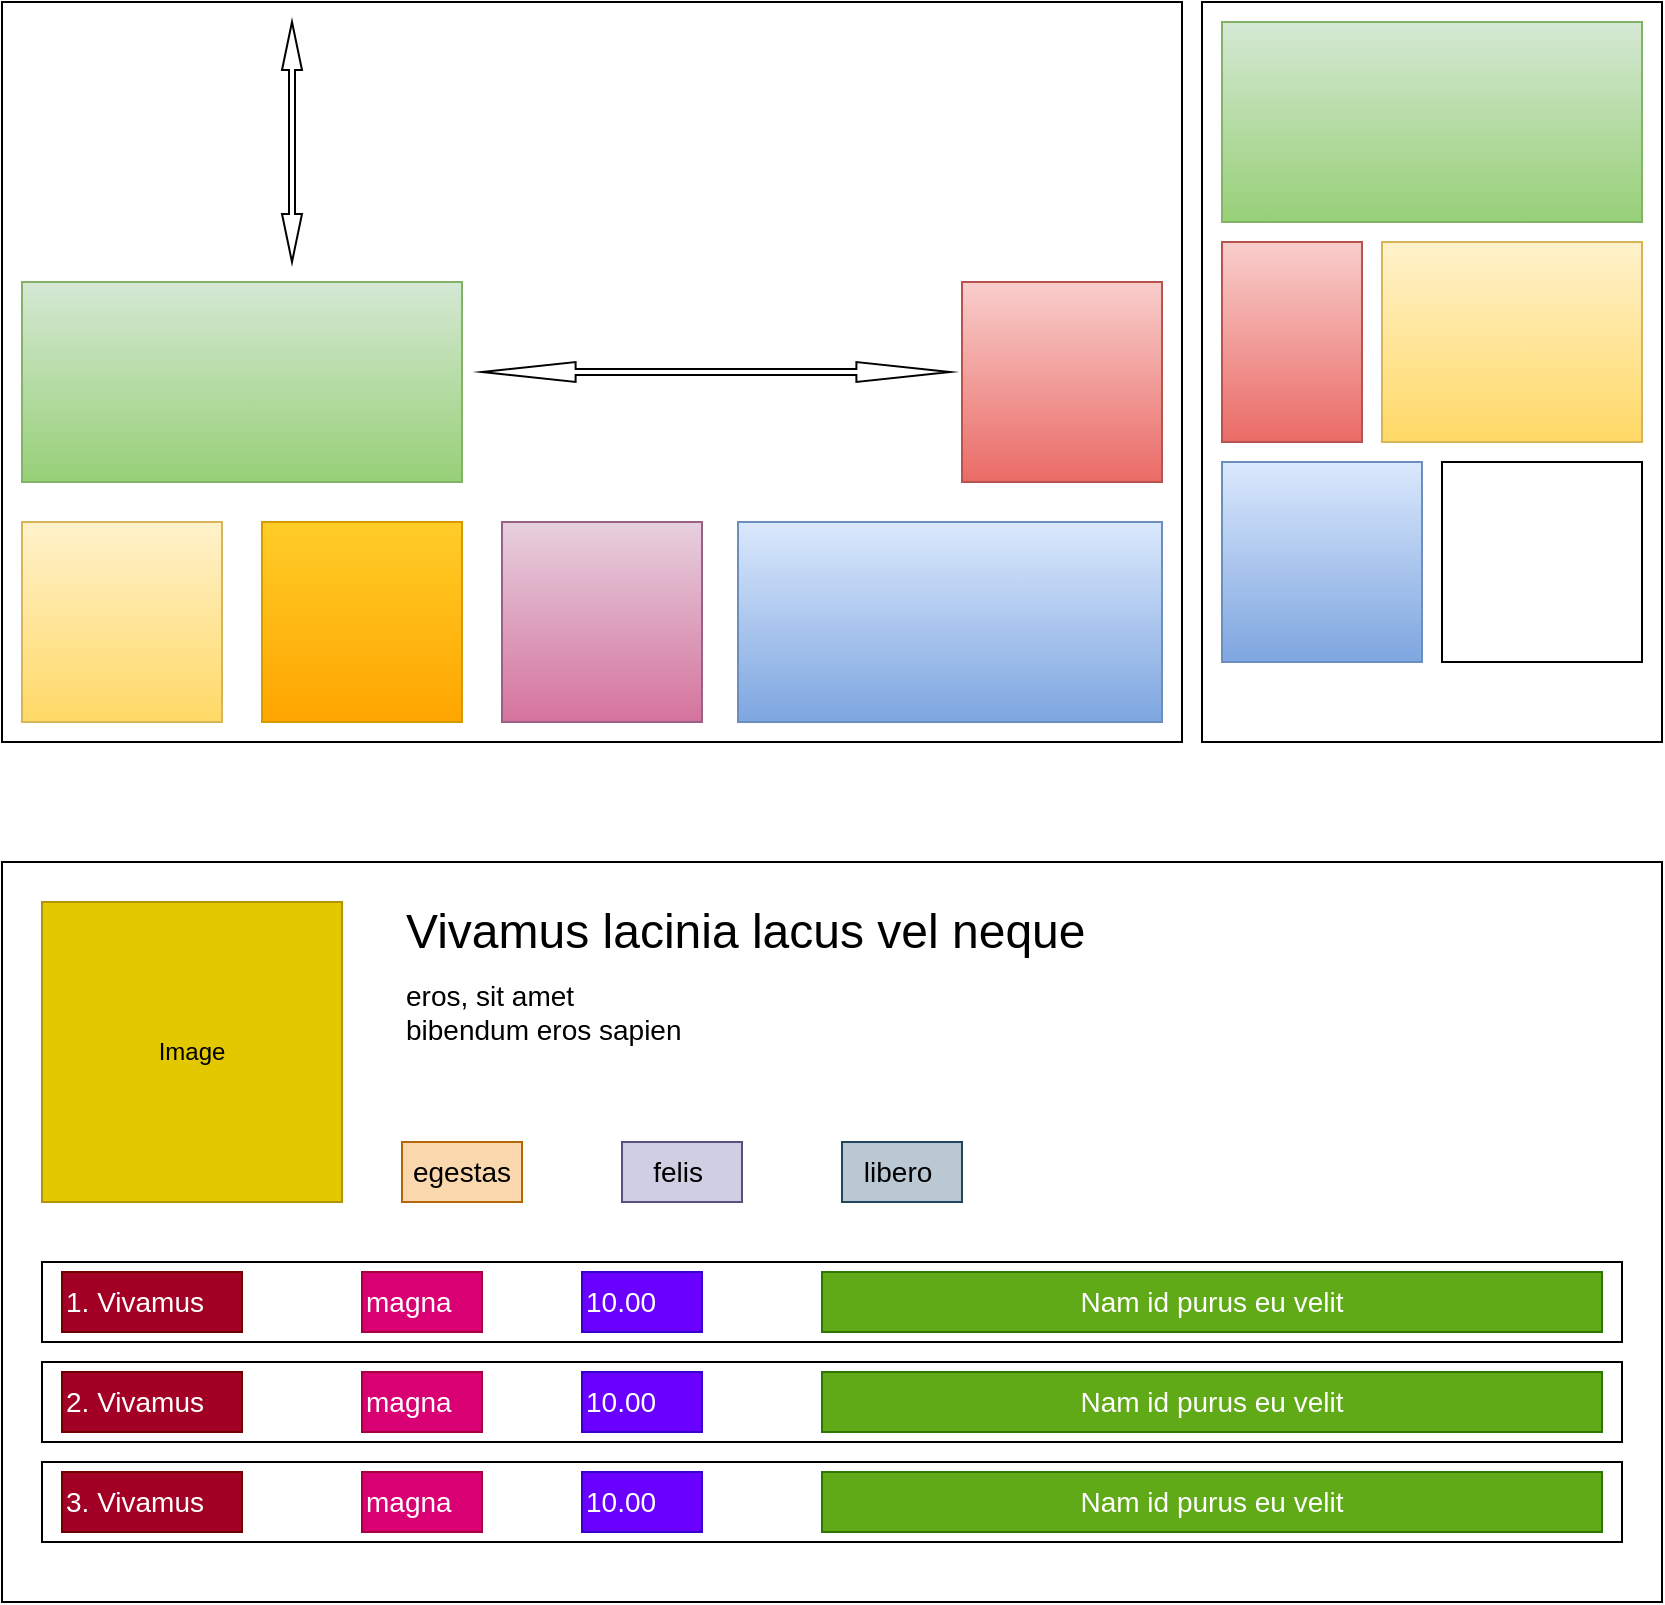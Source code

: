 <mxfile version="28.0.6">
  <diagram name="Page-1" id="c2UcXPdemlEGByKx_kIg">
    <mxGraphModel dx="1188" dy="648" grid="1" gridSize="10" guides="1" tooltips="1" connect="1" arrows="1" fold="1" page="1" pageScale="1" pageWidth="850" pageHeight="1100" math="0" shadow="0">
      <root>
        <mxCell id="0" />
        <mxCell id="1" parent="0" />
        <mxCell id="wLzTb94whO2mur_tc8er-10" value="" style="group;fillColor=#dae8fc;gradientColor=#7ea6e0;strokeColor=#6c8ebf;" parent="1" vertex="1" connectable="0">
          <mxGeometry width="590" height="370" as="geometry" />
        </mxCell>
        <mxCell id="wLzTb94whO2mur_tc8er-1" value="" style="rounded=0;whiteSpace=wrap;html=1;" parent="wLzTb94whO2mur_tc8er-10" vertex="1">
          <mxGeometry width="590" height="370" as="geometry" />
        </mxCell>
        <mxCell id="wLzTb94whO2mur_tc8er-2" value="" style="rounded=0;whiteSpace=wrap;html=1;fillColor=#fff2cc;gradientColor=#ffd966;strokeColor=#d6b656;" parent="wLzTb94whO2mur_tc8er-10" vertex="1">
          <mxGeometry x="10" y="260" width="100" height="100" as="geometry" />
        </mxCell>
        <mxCell id="wLzTb94whO2mur_tc8er-3" value="" style="rounded=0;whiteSpace=wrap;html=1;fillColor=#ffcd28;gradientColor=#ffa500;strokeColor=#d79b00;" parent="wLzTb94whO2mur_tc8er-10" vertex="1">
          <mxGeometry x="130" y="260" width="100" height="100" as="geometry" />
        </mxCell>
        <mxCell id="wLzTb94whO2mur_tc8er-4" value="" style="rounded=0;whiteSpace=wrap;html=1;fillColor=#e6d0de;gradientColor=#d5739d;strokeColor=#996185;" parent="wLzTb94whO2mur_tc8er-10" vertex="1">
          <mxGeometry x="250" y="260" width="100" height="100" as="geometry" />
        </mxCell>
        <mxCell id="wLzTb94whO2mur_tc8er-5" value="" style="rounded=0;whiteSpace=wrap;html=1;fillColor=#dae8fc;gradientColor=#7ea6e0;strokeColor=#6c8ebf;" parent="wLzTb94whO2mur_tc8er-10" vertex="1">
          <mxGeometry x="368" y="260" width="212" height="100" as="geometry" />
        </mxCell>
        <mxCell id="wLzTb94whO2mur_tc8er-6" value="" style="rounded=0;whiteSpace=wrap;html=1;fillColor=#d5e8d4;gradientColor=#97d077;strokeColor=#82b366;" parent="wLzTb94whO2mur_tc8er-10" vertex="1">
          <mxGeometry x="10" y="140" width="220" height="100" as="geometry" />
        </mxCell>
        <mxCell id="wLzTb94whO2mur_tc8er-7" value="" style="rounded=0;whiteSpace=wrap;html=1;fillColor=#f8cecc;gradientColor=#ea6b66;strokeColor=#b85450;" parent="wLzTb94whO2mur_tc8er-10" vertex="1">
          <mxGeometry x="480" y="140" width="100" height="100" as="geometry" />
        </mxCell>
        <mxCell id="wLzTb94whO2mur_tc8er-8" value="" style="shape=doubleArrow;direction=south;whiteSpace=wrap;html=1;" parent="wLzTb94whO2mur_tc8er-10" vertex="1">
          <mxGeometry x="140" y="10" width="10" height="120" as="geometry" />
        </mxCell>
        <mxCell id="wLzTb94whO2mur_tc8er-9" value="" style="shape=doubleArrow;direction=west;whiteSpace=wrap;html=1;" parent="wLzTb94whO2mur_tc8er-10" vertex="1">
          <mxGeometry x="240" y="180" width="234" height="10" as="geometry" />
        </mxCell>
        <mxCell id="wLzTb94whO2mur_tc8er-13" value="" style="rounded=0;whiteSpace=wrap;html=1;" parent="1" vertex="1">
          <mxGeometry x="600" width="230" height="370" as="geometry" />
        </mxCell>
        <mxCell id="wLzTb94whO2mur_tc8er-14" value="" style="rounded=0;whiteSpace=wrap;html=1;fillColor=#d5e8d4;gradientColor=#97d077;strokeColor=#82b366;" parent="1" vertex="1">
          <mxGeometry x="610" y="10" width="210" height="100" as="geometry" />
        </mxCell>
        <mxCell id="wLzTb94whO2mur_tc8er-15" value="" style="rounded=0;whiteSpace=wrap;html=1;fillColor=#f8cecc;gradientColor=#ea6b66;strokeColor=#b85450;" parent="1" vertex="1">
          <mxGeometry x="610" y="120" width="70" height="100" as="geometry" />
        </mxCell>
        <mxCell id="wLzTb94whO2mur_tc8er-16" value="" style="rounded=0;whiteSpace=wrap;html=1;fillColor=#fff2cc;gradientColor=#ffd966;strokeColor=#d6b656;" parent="1" vertex="1">
          <mxGeometry x="690" y="120" width="130" height="100" as="geometry" />
        </mxCell>
        <mxCell id="wLzTb94whO2mur_tc8er-17" value="" style="rounded=0;whiteSpace=wrap;html=1;fillColor=#dae8fc;gradientColor=#7ea6e0;strokeColor=#6c8ebf;" parent="1" vertex="1">
          <mxGeometry x="610" y="230" width="100" height="100" as="geometry" />
        </mxCell>
        <mxCell id="wLzTb94whO2mur_tc8er-18" value="" style="rounded=0;whiteSpace=wrap;html=1;" parent="1" vertex="1">
          <mxGeometry x="720" y="230" width="100" height="100" as="geometry" />
        </mxCell>
        <mxCell id="wLzTb94whO2mur_tc8er-19" value="" style="rounded=0;whiteSpace=wrap;html=1;movable=0;resizable=0;rotatable=0;deletable=0;editable=0;locked=1;connectable=0;" parent="1" vertex="1">
          <mxGeometry y="430" width="830" height="370" as="geometry" />
        </mxCell>
        <mxCell id="wLzTb94whO2mur_tc8er-20" value="Image" style="rounded=0;whiteSpace=wrap;html=1;fillColor=#e3c800;fontColor=#000000;strokeColor=#B09500;" parent="1" vertex="1">
          <mxGeometry x="20" y="450" width="150" height="150" as="geometry" />
        </mxCell>
        <mxCell id="wLzTb94whO2mur_tc8er-21" value="&lt;font style=&quot;font-size: 24px;&quot;&gt;Vivamus lacinia lacus vel neque&lt;/font&gt;" style="text;strokeColor=none;align=left;fillColor=none;html=1;verticalAlign=middle;whiteSpace=wrap;rounded=0;" parent="1" vertex="1">
          <mxGeometry x="200" y="450" width="370" height="30" as="geometry" />
        </mxCell>
        <mxCell id="wLzTb94whO2mur_tc8er-22" value="&lt;font style=&quot;font-size: 14px;&quot;&gt;eros, sit amet&lt;/font&gt;&lt;div&gt;&lt;font style=&quot;font-size: 14px;&quot;&gt;bibendum eros sapien&lt;/font&gt;&lt;/div&gt;" style="text;strokeColor=none;align=left;fillColor=none;html=1;verticalAlign=middle;whiteSpace=wrap;rounded=0;" parent="1" vertex="1">
          <mxGeometry x="200" y="490" width="370" height="30" as="geometry" />
        </mxCell>
        <mxCell id="wLzTb94whO2mur_tc8er-23" value="&lt;span style=&quot;font-size: 14px;&quot;&gt;egestas&lt;/span&gt;" style="text;strokeColor=#b46504;align=center;fillColor=#fad7ac;html=1;verticalAlign=middle;whiteSpace=wrap;rounded=0;" parent="1" vertex="1">
          <mxGeometry x="200" y="570" width="60" height="30" as="geometry" />
        </mxCell>
        <mxCell id="wLzTb94whO2mur_tc8er-24" value="&lt;span style=&quot;font-size: 14px;&quot;&gt;felis&amp;nbsp;&lt;/span&gt;" style="text;strokeColor=#56517e;align=center;fillColor=#d0cee2;html=1;verticalAlign=middle;whiteSpace=wrap;rounded=0;" parent="1" vertex="1">
          <mxGeometry x="310" y="570" width="60" height="30" as="geometry" />
        </mxCell>
        <mxCell id="wLzTb94whO2mur_tc8er-25" value="&lt;span style=&quot;font-size: 14px;&quot;&gt;libero&amp;nbsp;&lt;/span&gt;" style="text;strokeColor=#23445d;align=center;fillColor=#bac8d3;html=1;verticalAlign=middle;whiteSpace=wrap;rounded=0;" parent="1" vertex="1">
          <mxGeometry x="420" y="570" width="60" height="30" as="geometry" />
        </mxCell>
        <mxCell id="wLzTb94whO2mur_tc8er-33" value="" style="group" parent="1" vertex="1" connectable="0">
          <mxGeometry x="20" y="630" width="790" height="40" as="geometry" />
        </mxCell>
        <mxCell id="wLzTb94whO2mur_tc8er-26" value="" style="rounded=0;whiteSpace=wrap;html=1;" parent="wLzTb94whO2mur_tc8er-33" vertex="1">
          <mxGeometry width="790" height="40" as="geometry" />
        </mxCell>
        <mxCell id="wLzTb94whO2mur_tc8er-27" value="&lt;span style=&quot;font-size: 14px;&quot;&gt;1.&amp;nbsp;Vivamus&lt;/span&gt;" style="text;strokeColor=#6F0000;align=left;fillColor=#a20025;html=1;verticalAlign=middle;whiteSpace=wrap;rounded=0;fontColor=#ffffff;" parent="wLzTb94whO2mur_tc8er-33" vertex="1">
          <mxGeometry x="10" y="5" width="90" height="30" as="geometry" />
        </mxCell>
        <mxCell id="wLzTb94whO2mur_tc8er-28" value="&lt;span style=&quot;font-size: 14px;&quot;&gt;magna&lt;/span&gt;" style="text;strokeColor=#A50040;align=left;fillColor=#d80073;html=1;verticalAlign=middle;whiteSpace=wrap;rounded=0;fontColor=#ffffff;" parent="wLzTb94whO2mur_tc8er-33" vertex="1">
          <mxGeometry x="160" y="5" width="60" height="30" as="geometry" />
        </mxCell>
        <mxCell id="wLzTb94whO2mur_tc8er-29" value="&lt;span style=&quot;font-size: 14px;&quot;&gt;10.00&lt;/span&gt;" style="text;strokeColor=#3700CC;align=left;fillColor=#6a00ff;html=1;verticalAlign=middle;whiteSpace=wrap;rounded=0;fontColor=#ffffff;" parent="wLzTb94whO2mur_tc8er-33" vertex="1">
          <mxGeometry x="270" y="5" width="60" height="30" as="geometry" />
        </mxCell>
        <mxCell id="wLzTb94whO2mur_tc8er-30" value="&lt;span style=&quot;font-size: 14px;&quot;&gt;Nam id purus eu velit&lt;/span&gt;" style="text;strokeColor=#2D7600;align=center;fillColor=#60a917;html=1;verticalAlign=middle;whiteSpace=wrap;rounded=0;perimeterSpacing=1;fontColor=#ffffff;" parent="wLzTb94whO2mur_tc8er-33" vertex="1">
          <mxGeometry x="390" y="5" width="390" height="30" as="geometry" />
        </mxCell>
        <mxCell id="wLzTb94whO2mur_tc8er-34" value="" style="group" parent="1" vertex="1" connectable="0">
          <mxGeometry x="20" y="680" width="790" height="40" as="geometry" />
        </mxCell>
        <mxCell id="wLzTb94whO2mur_tc8er-35" value="" style="rounded=0;whiteSpace=wrap;html=1;" parent="wLzTb94whO2mur_tc8er-34" vertex="1">
          <mxGeometry width="790" height="40" as="geometry" />
        </mxCell>
        <mxCell id="wLzTb94whO2mur_tc8er-36" value="&lt;span style=&quot;font-size: 14px;&quot;&gt;2.&amp;nbsp;Vivamus&lt;/span&gt;" style="text;strokeColor=#6F0000;align=left;fillColor=#a20025;html=1;verticalAlign=middle;whiteSpace=wrap;rounded=0;fontColor=#ffffff;" parent="wLzTb94whO2mur_tc8er-34" vertex="1">
          <mxGeometry x="10" y="5" width="90" height="30" as="geometry" />
        </mxCell>
        <mxCell id="wLzTb94whO2mur_tc8er-37" value="&lt;span style=&quot;font-size: 14px;&quot;&gt;magna&lt;/span&gt;" style="text;strokeColor=#A50040;align=left;fillColor=#d80073;html=1;verticalAlign=middle;whiteSpace=wrap;rounded=0;fontColor=#ffffff;" parent="wLzTb94whO2mur_tc8er-34" vertex="1">
          <mxGeometry x="160" y="5" width="60" height="30" as="geometry" />
        </mxCell>
        <mxCell id="wLzTb94whO2mur_tc8er-38" value="&lt;span style=&quot;font-size: 14px;&quot;&gt;10.00&lt;/span&gt;" style="text;strokeColor=#3700CC;align=left;fillColor=#6a00ff;html=1;verticalAlign=middle;whiteSpace=wrap;rounded=0;fontColor=#ffffff;" parent="wLzTb94whO2mur_tc8er-34" vertex="1">
          <mxGeometry x="270" y="5" width="60" height="30" as="geometry" />
        </mxCell>
        <mxCell id="wLzTb94whO2mur_tc8er-39" value="&lt;span style=&quot;font-size: 14px;&quot;&gt;Nam id purus eu velit&lt;/span&gt;" style="text;strokeColor=#2D7600;align=center;fillColor=#60a917;html=1;verticalAlign=middle;whiteSpace=wrap;rounded=0;perimeterSpacing=1;fontColor=#ffffff;" parent="wLzTb94whO2mur_tc8er-34" vertex="1">
          <mxGeometry x="390" y="5" width="390" height="30" as="geometry" />
        </mxCell>
        <mxCell id="wLzTb94whO2mur_tc8er-40" value="" style="group" parent="1" vertex="1" connectable="0">
          <mxGeometry x="20" y="730" width="790" height="40" as="geometry" />
        </mxCell>
        <mxCell id="wLzTb94whO2mur_tc8er-41" value="" style="rounded=0;whiteSpace=wrap;html=1;" parent="wLzTb94whO2mur_tc8er-40" vertex="1">
          <mxGeometry width="790" height="40" as="geometry" />
        </mxCell>
        <mxCell id="wLzTb94whO2mur_tc8er-42" value="&lt;span style=&quot;font-size: 14px;&quot;&gt;3.&amp;nbsp;Vivamus&lt;/span&gt;" style="text;strokeColor=#6F0000;align=left;fillColor=#a20025;html=1;verticalAlign=middle;whiteSpace=wrap;rounded=0;fontColor=#ffffff;" parent="wLzTb94whO2mur_tc8er-40" vertex="1">
          <mxGeometry x="10" y="5" width="90" height="30" as="geometry" />
        </mxCell>
        <mxCell id="wLzTb94whO2mur_tc8er-43" value="&lt;span style=&quot;font-size: 14px;&quot;&gt;magna&lt;/span&gt;" style="text;strokeColor=#A50040;align=left;fillColor=#d80073;html=1;verticalAlign=middle;whiteSpace=wrap;rounded=0;fontColor=#ffffff;" parent="wLzTb94whO2mur_tc8er-40" vertex="1">
          <mxGeometry x="160" y="5" width="60" height="30" as="geometry" />
        </mxCell>
        <mxCell id="wLzTb94whO2mur_tc8er-44" value="&lt;span style=&quot;font-size: 14px;&quot;&gt;10.00&lt;/span&gt;" style="text;strokeColor=#3700CC;align=left;fillColor=#6a00ff;html=1;verticalAlign=middle;whiteSpace=wrap;rounded=0;fontColor=#ffffff;" parent="wLzTb94whO2mur_tc8er-40" vertex="1">
          <mxGeometry x="270" y="5" width="60" height="30" as="geometry" />
        </mxCell>
        <mxCell id="wLzTb94whO2mur_tc8er-45" value="&lt;span style=&quot;font-size: 14px;&quot;&gt;Nam id purus eu velit&lt;/span&gt;" style="text;strokeColor=#2D7600;align=center;fillColor=#60a917;html=1;verticalAlign=middle;whiteSpace=wrap;rounded=0;perimeterSpacing=1;fontColor=#ffffff;" parent="wLzTb94whO2mur_tc8er-40" vertex="1">
          <mxGeometry x="390" y="5" width="390" height="30" as="geometry" />
        </mxCell>
      </root>
    </mxGraphModel>
  </diagram>
</mxfile>
